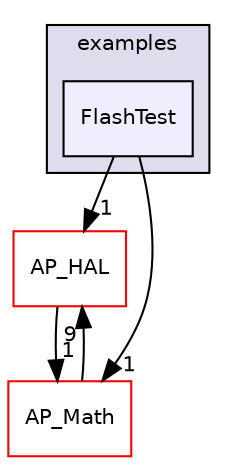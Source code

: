 digraph "libraries/AP_FlashStorage/examples/FlashTest" {
  compound=true
  node [ fontsize="10", fontname="Helvetica"];
  edge [ labelfontsize="10", labelfontname="Helvetica"];
  subgraph clusterdir_94dcd8481bcc71a61f3fc904e6e00928 {
    graph [ bgcolor="#ddddee", pencolor="black", label="examples" fontname="Helvetica", fontsize="10", URL="dir_94dcd8481bcc71a61f3fc904e6e00928.html"]
  dir_9f9e2ad6bba3b74f138ecd409017853e [shape=box, label="FlashTest", style="filled", fillcolor="#eeeeff", pencolor="black", URL="dir_9f9e2ad6bba3b74f138ecd409017853e.html"];
  }
  dir_1cbc10423b2512b31103883361e0123b [shape=box label="AP_HAL" fillcolor="white" style="filled" color="red" URL="dir_1cbc10423b2512b31103883361e0123b.html"];
  dir_93fb9127672489656ce87df72f6e986d [shape=box label="AP_Math" fillcolor="white" style="filled" color="red" URL="dir_93fb9127672489656ce87df72f6e986d.html"];
  dir_1cbc10423b2512b31103883361e0123b->dir_93fb9127672489656ce87df72f6e986d [headlabel="1", labeldistance=1.5 headhref="dir_000057_000098.html"];
  dir_9f9e2ad6bba3b74f138ecd409017853e->dir_1cbc10423b2512b31103883361e0123b [headlabel="1", labeldistance=1.5 headhref="dir_000049_000057.html"];
  dir_9f9e2ad6bba3b74f138ecd409017853e->dir_93fb9127672489656ce87df72f6e986d [headlabel="1", labeldistance=1.5 headhref="dir_000049_000098.html"];
  dir_93fb9127672489656ce87df72f6e986d->dir_1cbc10423b2512b31103883361e0123b [headlabel="9", labeldistance=1.5 headhref="dir_000098_000057.html"];
}

